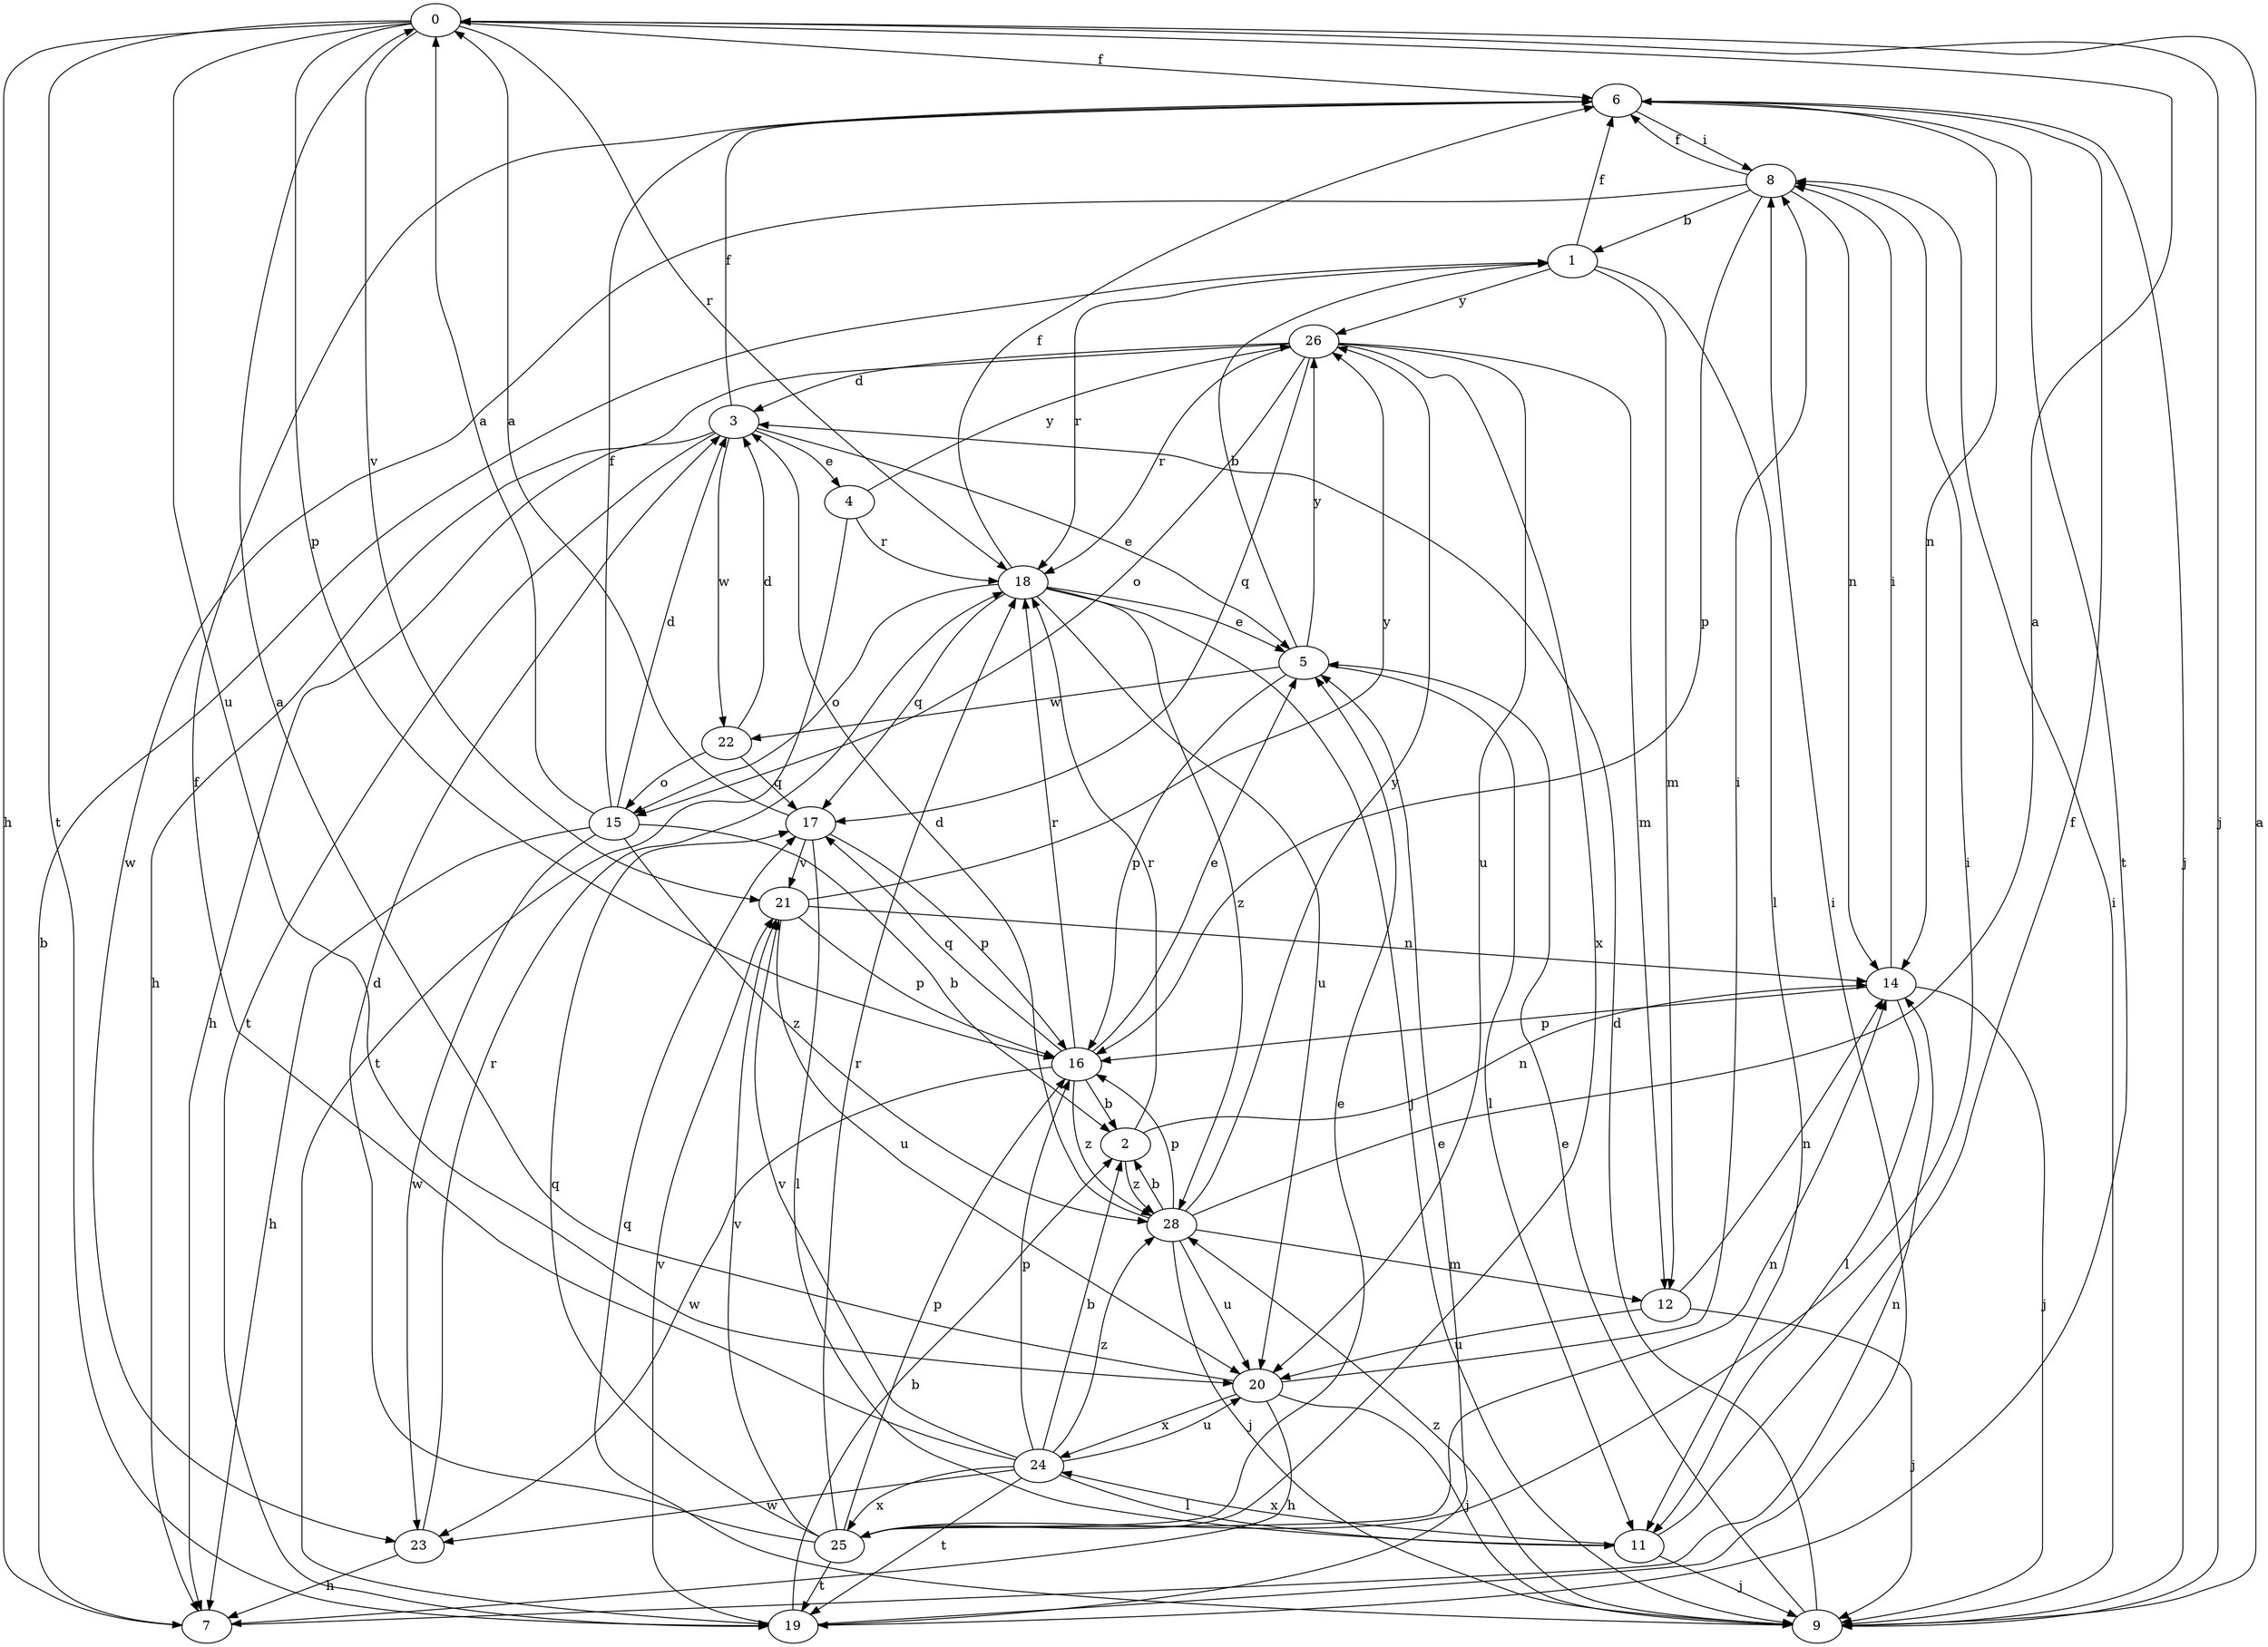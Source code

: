 strict digraph  {
0;
1;
2;
3;
4;
5;
6;
7;
8;
9;
11;
12;
14;
15;
16;
17;
18;
19;
20;
21;
22;
23;
24;
25;
26;
28;
0 -> 6  [label=f];
0 -> 7  [label=h];
0 -> 9  [label=j];
0 -> 16  [label=p];
0 -> 18  [label=r];
0 -> 19  [label=t];
0 -> 20  [label=u];
0 -> 21  [label=v];
1 -> 6  [label=f];
1 -> 11  [label=l];
1 -> 12  [label=m];
1 -> 18  [label=r];
1 -> 26  [label=y];
2 -> 14  [label=n];
2 -> 18  [label=r];
2 -> 28  [label=z];
3 -> 4  [label=e];
3 -> 5  [label=e];
3 -> 6  [label=f];
3 -> 7  [label=h];
3 -> 19  [label=t];
3 -> 22  [label=w];
4 -> 18  [label=r];
4 -> 19  [label=t];
4 -> 26  [label=y];
5 -> 1  [label=b];
5 -> 11  [label=l];
5 -> 16  [label=p];
5 -> 22  [label=w];
5 -> 26  [label=y];
6 -> 8  [label=i];
6 -> 9  [label=j];
6 -> 14  [label=n];
6 -> 19  [label=t];
7 -> 1  [label=b];
7 -> 14  [label=n];
8 -> 1  [label=b];
8 -> 6  [label=f];
8 -> 14  [label=n];
8 -> 16  [label=p];
8 -> 23  [label=w];
9 -> 0  [label=a];
9 -> 3  [label=d];
9 -> 5  [label=e];
9 -> 8  [label=i];
9 -> 17  [label=q];
9 -> 28  [label=z];
11 -> 6  [label=f];
11 -> 9  [label=j];
11 -> 24  [label=x];
12 -> 9  [label=j];
12 -> 14  [label=n];
12 -> 20  [label=u];
14 -> 8  [label=i];
14 -> 9  [label=j];
14 -> 11  [label=l];
14 -> 16  [label=p];
15 -> 0  [label=a];
15 -> 2  [label=b];
15 -> 3  [label=d];
15 -> 6  [label=f];
15 -> 7  [label=h];
15 -> 23  [label=w];
15 -> 28  [label=z];
16 -> 2  [label=b];
16 -> 5  [label=e];
16 -> 17  [label=q];
16 -> 18  [label=r];
16 -> 23  [label=w];
16 -> 28  [label=z];
17 -> 0  [label=a];
17 -> 11  [label=l];
17 -> 16  [label=p];
17 -> 21  [label=v];
18 -> 5  [label=e];
18 -> 6  [label=f];
18 -> 9  [label=j];
18 -> 15  [label=o];
18 -> 17  [label=q];
18 -> 20  [label=u];
18 -> 28  [label=z];
19 -> 2  [label=b];
19 -> 5  [label=e];
19 -> 8  [label=i];
19 -> 21  [label=v];
20 -> 0  [label=a];
20 -> 7  [label=h];
20 -> 8  [label=i];
20 -> 9  [label=j];
20 -> 24  [label=x];
21 -> 14  [label=n];
21 -> 16  [label=p];
21 -> 20  [label=u];
21 -> 26  [label=y];
22 -> 3  [label=d];
22 -> 15  [label=o];
22 -> 17  [label=q];
23 -> 7  [label=h];
23 -> 18  [label=r];
24 -> 2  [label=b];
24 -> 6  [label=f];
24 -> 11  [label=l];
24 -> 16  [label=p];
24 -> 19  [label=t];
24 -> 20  [label=u];
24 -> 21  [label=v];
24 -> 23  [label=w];
24 -> 25  [label=x];
24 -> 28  [label=z];
25 -> 3  [label=d];
25 -> 5  [label=e];
25 -> 8  [label=i];
25 -> 14  [label=n];
25 -> 16  [label=p];
25 -> 17  [label=q];
25 -> 18  [label=r];
25 -> 19  [label=t];
25 -> 21  [label=v];
26 -> 3  [label=d];
26 -> 7  [label=h];
26 -> 12  [label=m];
26 -> 15  [label=o];
26 -> 17  [label=q];
26 -> 18  [label=r];
26 -> 20  [label=u];
26 -> 25  [label=x];
28 -> 0  [label=a];
28 -> 2  [label=b];
28 -> 3  [label=d];
28 -> 9  [label=j];
28 -> 12  [label=m];
28 -> 16  [label=p];
28 -> 20  [label=u];
28 -> 26  [label=y];
}
